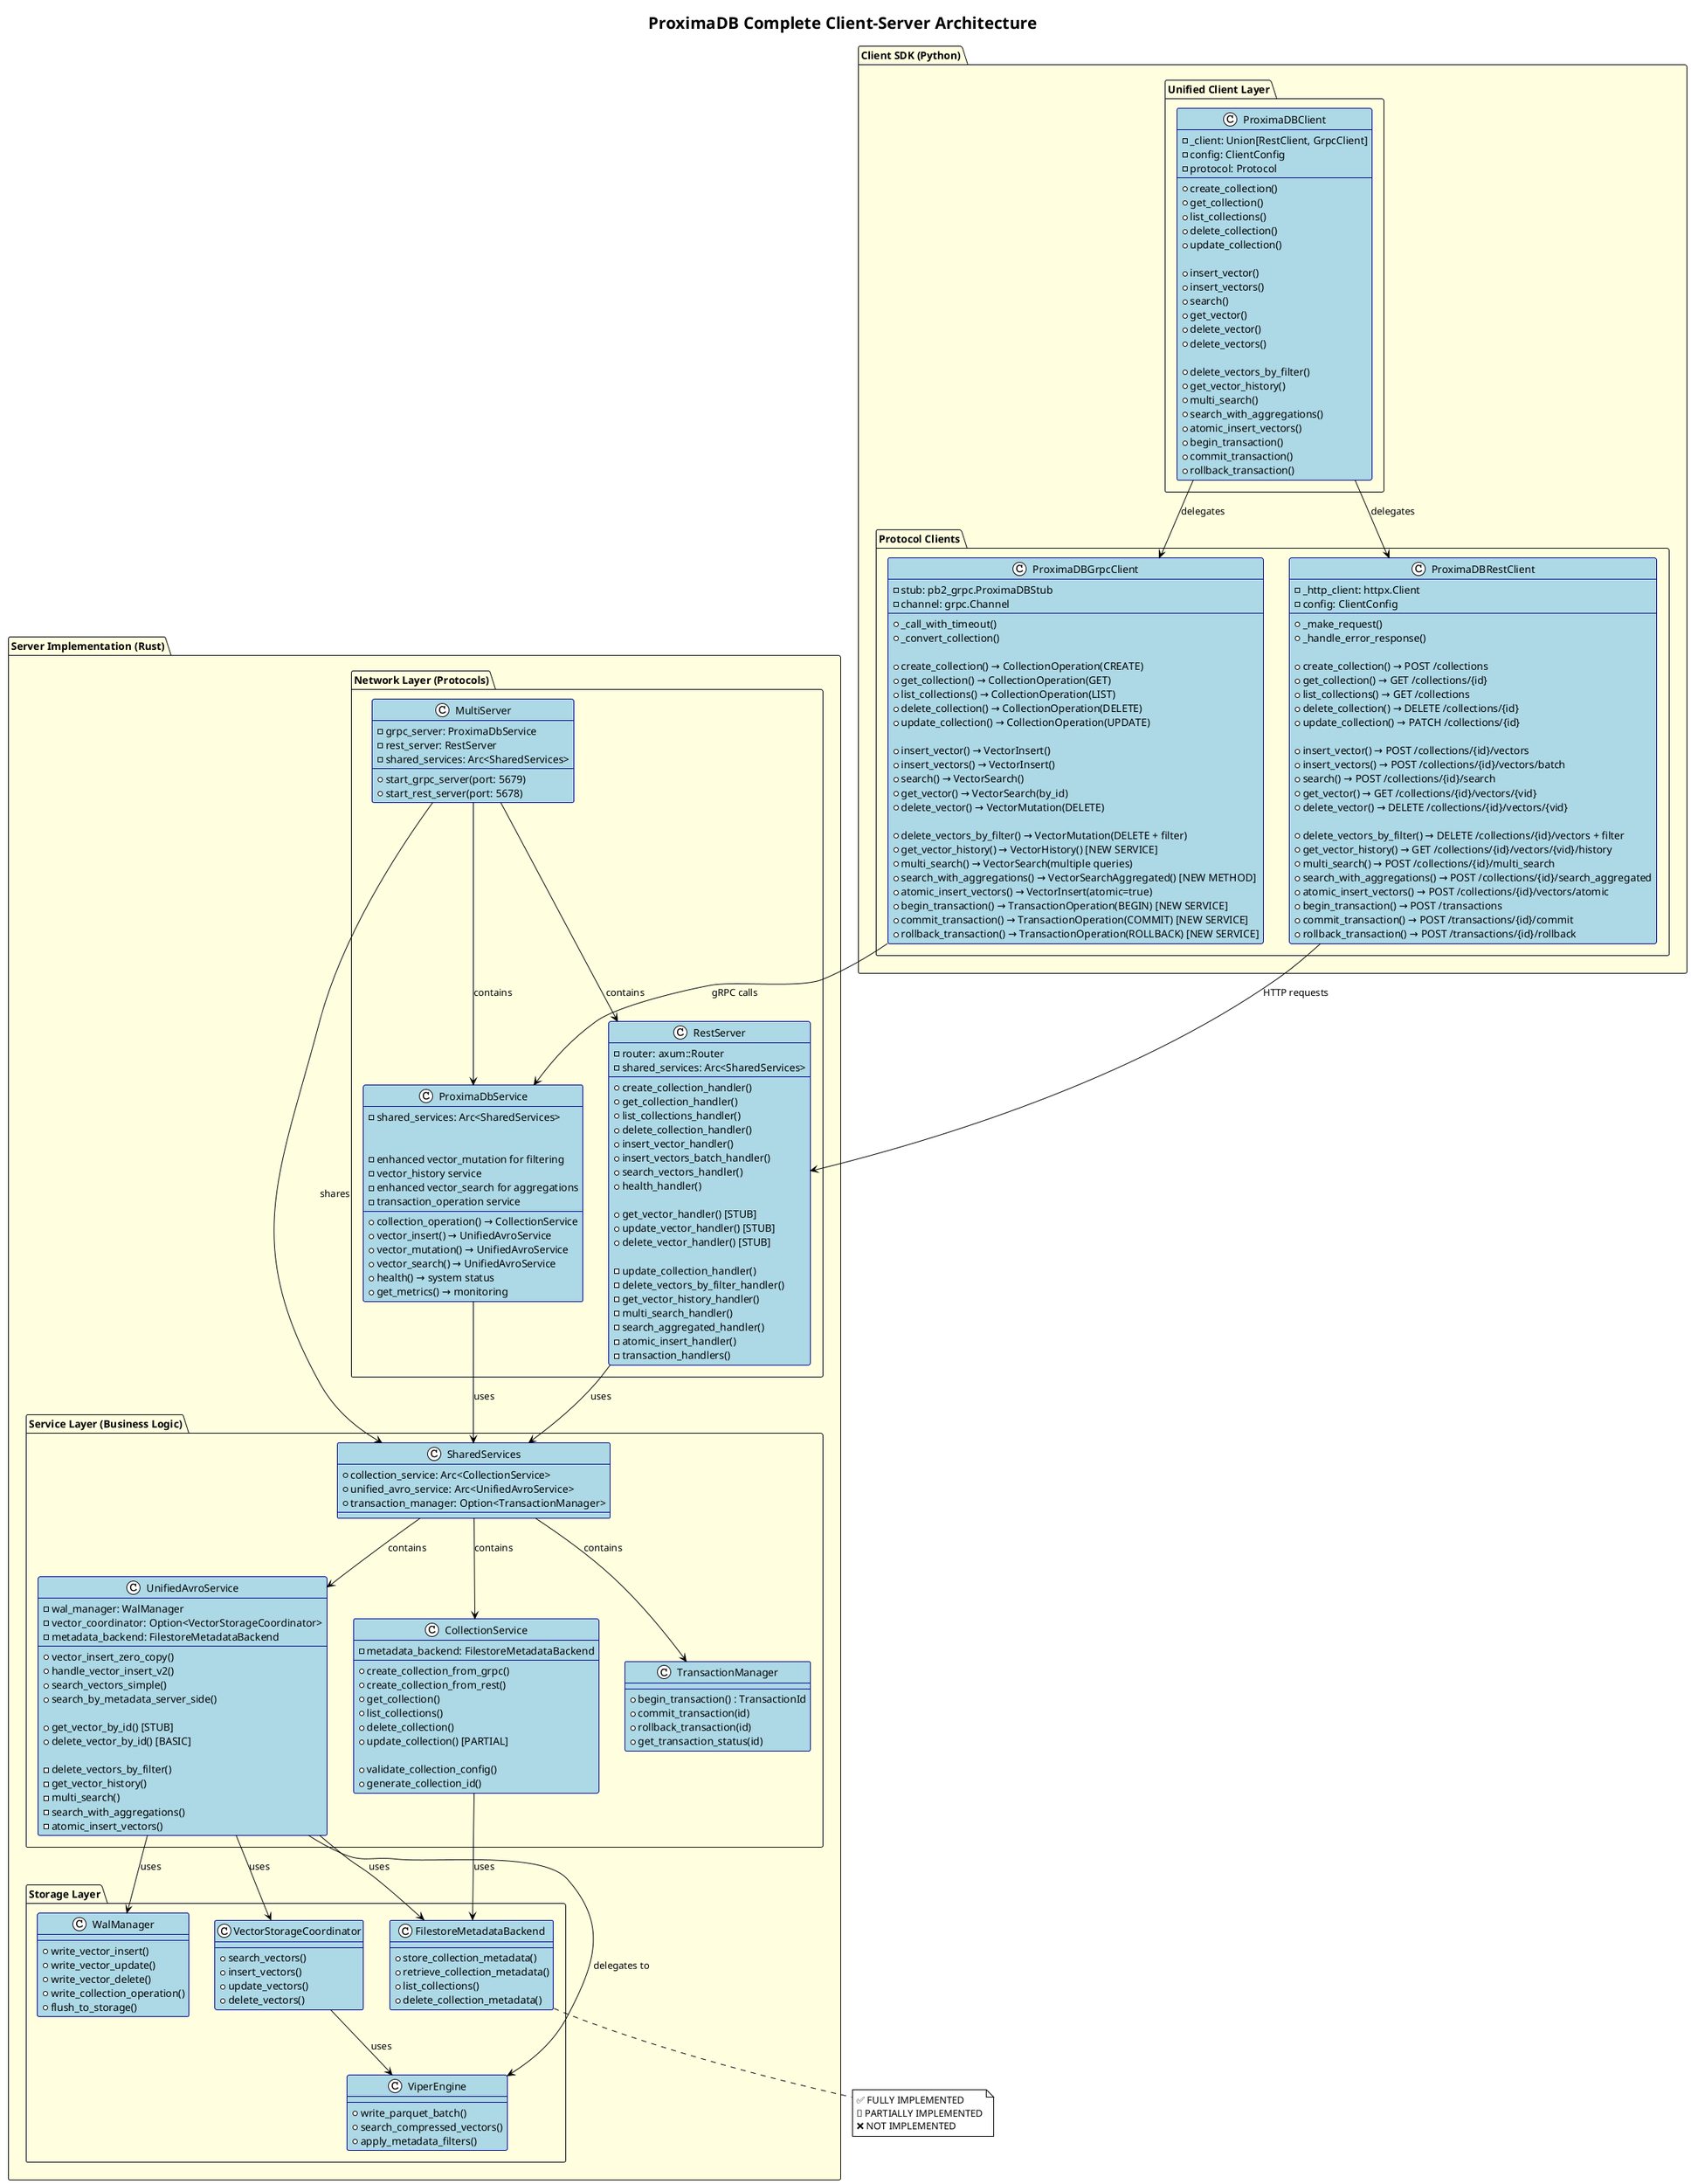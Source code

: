 @startuml ProximaDB_Client_Server_Architecture
!theme plain
skinparam backgroundColor white
skinparam classBackgroundColor lightblue
skinparam classBorderColor darkblue
skinparam packageBackgroundColor lightyellow

title ProximaDB Complete Client-Server Architecture

package "Client SDK (Python)" {
    package "Unified Client Layer" {
        class ProximaDBClient {
            - _client: Union[RestClient, GrpcClient]
            - config: ClientConfig
            - protocol: Protocol
            
            + create_collection()
            + get_collection()
            + list_collections()
            + delete_collection()
            + update_collection()
            
            + insert_vector()
            + insert_vectors()
            + search()
            + get_vector()
            + delete_vector()
            + delete_vectors()
            
            ' Missing methods (thin wrappers when server implements)
            + delete_vectors_by_filter()
            + get_vector_history()
            + multi_search()
            + search_with_aggregations()
            + atomic_insert_vectors()
            + begin_transaction()
            + commit_transaction()
            + rollback_transaction()
        }
    }
    
    package "Protocol Clients" {
        class ProximaDBRestClient {
            - _http_client: httpx.Client
            - config: ClientConfig
            
            + _make_request()
            + _handle_error_response()
            
            ' REST endpoint mappings
            + create_collection() → POST /collections
            + get_collection() → GET /collections/{id}
            + list_collections() → GET /collections
            + delete_collection() → DELETE /collections/{id}
            + update_collection() → PATCH /collections/{id}
            
            + insert_vector() → POST /collections/{id}/vectors
            + insert_vectors() → POST /collections/{id}/vectors/batch
            + search() → POST /collections/{id}/search
            + get_vector() → GET /collections/{id}/vectors/{vid}
            + delete_vector() → DELETE /collections/{id}/vectors/{vid}
            
            ' Missing REST endpoints (need server implementation)
            + delete_vectors_by_filter() → DELETE /collections/{id}/vectors + filter
            + get_vector_history() → GET /collections/{id}/vectors/{vid}/history
            + multi_search() → POST /collections/{id}/multi_search
            + search_with_aggregations() → POST /collections/{id}/search_aggregated
            + atomic_insert_vectors() → POST /collections/{id}/vectors/atomic
            + begin_transaction() → POST /transactions
            + commit_transaction() → POST /transactions/{id}/commit
            + rollback_transaction() → POST /transactions/{id}/rollback
        }
        
        class ProximaDBGrpcClient {
            - stub: pb2_grpc.ProximaDBStub
            - channel: grpc.Channel
            
            + _call_with_timeout()
            + _convert_collection()
            
            ' gRPC method mappings
            + create_collection() → CollectionOperation(CREATE)
            + get_collection() → CollectionOperation(GET)
            + list_collections() → CollectionOperation(LIST)
            + delete_collection() → CollectionOperation(DELETE)
            + update_collection() → CollectionOperation(UPDATE)
            
            + insert_vector() → VectorInsert()
            + insert_vectors() → VectorInsert()
            + search() → VectorSearch()
            + get_vector() → VectorSearch(by_id)
            + delete_vector() → VectorMutation(DELETE)
            
            ' Missing gRPC methods (need server implementation)
            + delete_vectors_by_filter() → VectorMutation(DELETE + filter)
            + get_vector_history() → VectorHistory() [NEW SERVICE]
            + multi_search() → VectorSearch(multiple queries)
            + search_with_aggregations() → VectorSearchAggregated() [NEW METHOD]
            + atomic_insert_vectors() → VectorInsert(atomic=true)
            + begin_transaction() → TransactionOperation(BEGIN) [NEW SERVICE]
            + commit_transaction() → TransactionOperation(COMMIT) [NEW SERVICE]
            + rollback_transaction() → TransactionOperation(ROLLBACK) [NEW SERVICE]
        }
    }
}

package "Server Implementation (Rust)" {
    package "Network Layer (Protocols)" {
        class MultiServer {
            - grpc_server: ProximaDbService
            - rest_server: RestServer
            - shared_services: Arc<SharedServices>
            
            + start_grpc_server(port: 5679)
            + start_rest_server(port: 5678)
        }
        
        class RestServer {
            - router: axum::Router
            - shared_services: Arc<SharedServices>
            
            ' Implemented REST handlers
            + create_collection_handler()
            + get_collection_handler()
            + list_collections_handler()
            + delete_collection_handler()
            + insert_vector_handler()
            + insert_vectors_batch_handler()
            + search_vectors_handler()
            + health_handler()
            
            ' Partially implemented
            + get_vector_handler() [STUB]
            + update_vector_handler() [STUB]
            + delete_vector_handler() [STUB]
            
            ' Missing handlers (need implementation)
            - update_collection_handler()
            - delete_vectors_by_filter_handler()
            - get_vector_history_handler()
            - multi_search_handler()
            - search_aggregated_handler()
            - atomic_insert_handler()
            - transaction_handlers()
        }
        
        class ProximaDbService {
            - shared_services: Arc<SharedServices>
            
            ' Implemented gRPC methods
            + collection_operation() → CollectionService
            + vector_insert() → UnifiedAvroService
            + vector_mutation() → UnifiedAvroService
            + vector_search() → UnifiedAvroService
            + health() → system status
            + get_metrics() → monitoring
            
            ' Missing gRPC methods (need implementation)
            - enhanced vector_mutation for filtering
            - vector_history service
            - enhanced vector_search for aggregations
            - transaction_operation service
        }
    }
    
    package "Service Layer (Business Logic)" {
        class SharedServices {
            + collection_service: Arc<CollectionService>
            + unified_avro_service: Arc<UnifiedAvroService>
            + transaction_manager: Option<TransactionManager>
        }
        
        class CollectionService {
            - metadata_backend: FilestoreMetadataBackend
            
            ' Fully implemented
            + create_collection_from_grpc()
            + create_collection_from_rest()
            + get_collection()
            + list_collections()
            + delete_collection()
            + update_collection() [PARTIAL]
            
            + validate_collection_config()
            + generate_collection_id()
        }
        
        class UnifiedAvroService {
            - wal_manager: WalManager
            - vector_coordinator: Option<VectorStorageCoordinator>
            - metadata_backend: FilestoreMetadataBackend
            
            ' Fully implemented
            + vector_insert_zero_copy()
            + handle_vector_insert_v2()
            + search_vectors_simple()
            + search_by_metadata_server_side()
            
            ' Partially implemented
            + get_vector_by_id() [STUB]
            + delete_vector_by_id() [BASIC]
            
            ' Missing implementations
            - delete_vectors_by_filter()
            - get_vector_history()
            - multi_search()
            - search_with_aggregations()
            - atomic_insert_vectors()
        }
        
        class TransactionManager {
            ' NOT IMPLEMENTED - needs full implementation
            + begin_transaction() : TransactionId
            + commit_transaction(id)
            + rollback_transaction(id)
            + get_transaction_status(id)
        }
    }
    
    package "Storage Layer" {
        class WalManager {
            + write_vector_insert()
            + write_vector_update()
            + write_vector_delete()
            + write_collection_operation()
            + flush_to_storage()
        }
        
        class VectorStorageCoordinator {
            ' NOT INTEGRATED - exists but not used
            + search_vectors()
            + insert_vectors()
            + update_vectors()
            + delete_vectors()
        }
        
        class ViperEngine {
            + write_parquet_batch()
            + search_compressed_vectors()
            + apply_metadata_filters()
        }
        
        class FilestoreMetadataBackend {
            + store_collection_metadata()
            + retrieve_collection_metadata()
            + list_collections()
            + delete_collection_metadata()
        }
    }
}

' Client-Server Relationships
ProximaDBClient --> ProximaDBRestClient : delegates
ProximaDBClient --> ProximaDBGrpcClient : delegates

ProximaDBRestClient --> RestServer : HTTP requests
ProximaDBGrpcClient --> ProximaDbService : gRPC calls

' Server Internal Relationships
MultiServer --> RestServer : contains
MultiServer --> ProximaDbService : contains
MultiServer --> SharedServices : shares

RestServer --> SharedServices : uses
ProximaDbService --> SharedServices : uses

SharedServices --> CollectionService : contains
SharedServices --> UnifiedAvroService : contains
SharedServices --> TransactionManager : contains

CollectionService --> FilestoreMetadataBackend : uses
UnifiedAvroService --> WalManager : uses
UnifiedAvroService --> VectorStorageCoordinator : uses
UnifiedAvroService --> FilestoreMetadataBackend : uses

UnifiedAvroService --> ViperEngine : delegates to
VectorStorageCoordinator --> ViperEngine : uses

' Implementation Status Legend
note bottom : ✅ FULLY IMPLEMENTED\n🚧 PARTIALLY IMPLEMENTED\n❌ NOT IMPLEMENTED

@enduml